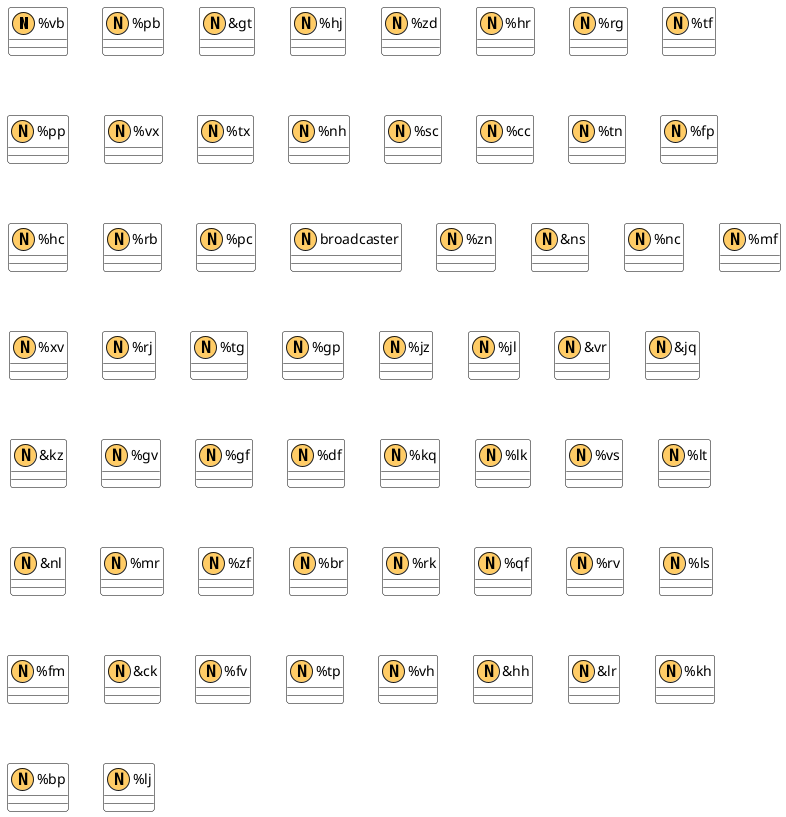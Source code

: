 @startuml
!define node(x) class x << (N,#FFCC66) >>
skinparam class {
    BackgroundColor White
    ArrowColor Black
    BorderColor Black
}

node("%vb") -right-> node("%ck")
node("%pb") -right-> node("%xv")
node("&gt") -right-> node("%jq")
node("%hj") -right-> node("%lk")
node("%hj") -down-> node("%hh")
node("%zd") -right-> node("%fm")
node("%hr") -right-> node("%hh")
node("%rg") -right-> node("%tp")
node("%tf") -right-> node("%ck")
node("%tf") -down-> node("%tx")
node("%pp") -right-> node("%vs")
node("%pp") -down-> node("%hh")
node("%vx") -right-> node("%df")
node("%tx") -right-> node("%mr")
node("%tx") -down-> node("%ck")
node("%nh") -right-> node("%vx")
node("%sc") -right-> node("%ck")
node("%sc") -down-> node("%vb")
node("%cc") -right-> node("%ck")
node("%cc") -down-> node("%rj")
node("%tn") -right-> node("%kz")
node("%tn") -down-> node("%lt")
node("%fp") -right-> node("%rb")
node("%hc") -right-> node("%kz")
node("%rb") -right-> node("%ns")
node("%rb") -down-> node("%mf")
node("%pc") -right-> node("%vh")
node("broadcaster") -right-> node("%tf")
node("broadcaster") -down-> node("%br")
node("broadcaster") -down-> node("%zn")
node("broadcaster") -down-> node("%nc")
node("%zn") -right-> node("%kz")
node("%zn") -down-> node("%fv")
node("&ns") -right-> node("%pb")
node("&ns") -down-> node("%lr")
node("&ns") -down-> node("%br")
node("&ns") -down-> node("%fp")
node("&ns") -down-> node("%gp")
node("&ns") -down-> node("%gv")
node("&ns") -down-> node("%jl")
node("%nc") -right-> node("%hh")
node("%nc") -down-> node("%hj")
node("%mf") -right-> node("%ns")
node("%mf") -down-> node("%gp")
node("%xv") -right-> node("%ns")
node("%xv") -down-> node("%kh")
node("%rj") -right-> node("%ck")
node("%rj") -down-> node("%sc")
node("%tg") -right-> node("%cc")
node("%gp") -right-> node("%pb")
node("%jz") -right-> node("%lj")
node("%jz") -down-> node("%ns")
node("%jl") -right-> node("%fp")
node("&vr") -right-> node("%jq")
node("&jq") -right-> node("%rx")
node("&kz") -right-> node("%zf")
node("&kz") -down-> node("%nl")
node("&kz") -down-> node("%df")
node("&kz") -down-> node("%zn")
node("&kz") -down-> node("%vx")
node("&kz") -down-> node("%nh")
node("%gv") -right-> node("%jl")
node("%gf") -right-> node("%zf")
node("%gf") -down-> node("%kz")
node("%df") -right-> node("%gf")
node("%kq") -right-> node("%pp")
node("%lk") -right-> node("%hh")
node("%lk") -down-> node("%zd")
node("%vs") -right-> node("%bp")
node("%lt") -right-> node("%ls")
node("%lt") -down-> node("%kz")
node("&nl") -right-> node("%jq")
node("%mr") -right-> node("%rg")
node("%zf") -right-> node("%qf")
node("%br") -right-> node("%gv")
node("%br") -down-> node("%ns")
node("%rk") -right-> node("%hh")
node("%rk") -down-> node("%hr")
node("%qf") -right-> node("%kz")
node("%qf") -down-> node("%tn")
node("%rv") -right-> node("%rk")
node("%rv") -down-> node("%hh")
node("%ls") -right-> node("%hc")
node("%ls") -down-> node("%kz")
node("%fm") -right-> node("%kq")
node("&ck") -right-> node("%tp")
node("&ck") -down-> node("%vr")
node("&ck") -down-> node("%pc")
node("&ck") -down-> node("%tg")
node("&ck") -down-> node("%mr")
node("&ck") -down-> node("%tf")
node("&ck") -down-> node("%rg")
node("%fv") -right-> node("%nh")
node("%fv") -down-> node("%kz")
node("%tp") -right-> node("%pc")
node("%vh") -right-> node("%ck")
node("%vh") -down-> node("%tg")
node("&hh") -right-> node("%vs")
node("&hh") -down-> node("%kq")
node("&hh") -down-> node("%gt")
node("&hh") -down-> node("%nc")
node("&hh") -down-> node("%zd")
node("&hh") -down-> node("%fm")
node("&lr") -right-> node("%jq")
node("%kh") -right-> node("%ns")
node("%kh") -down-> node("%jz")
node("%bp") -right-> node("%hh")
node("%bp") -down-> node("%rv")
node("%lj") -right-> node("%ns")

@enduml
